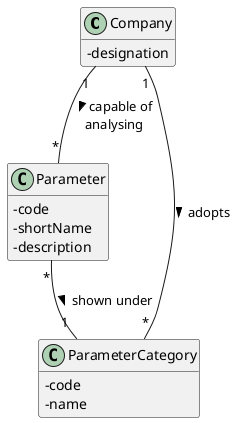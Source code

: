 @startuml
hide methods

skinparam classAttributeIconSize 0


class Company {
  -designation
}

class Parameter{
    -code
    -shortName
    -description
}

class ParameterCategory{
    -code
    -name
}

Company"1" -- "*"Parameter :> capable of \nanalysing
Company"1" -- "*"ParameterCategory :> adopts
Parameter"*" -- "1"ParameterCategory :> shown under

@enduml